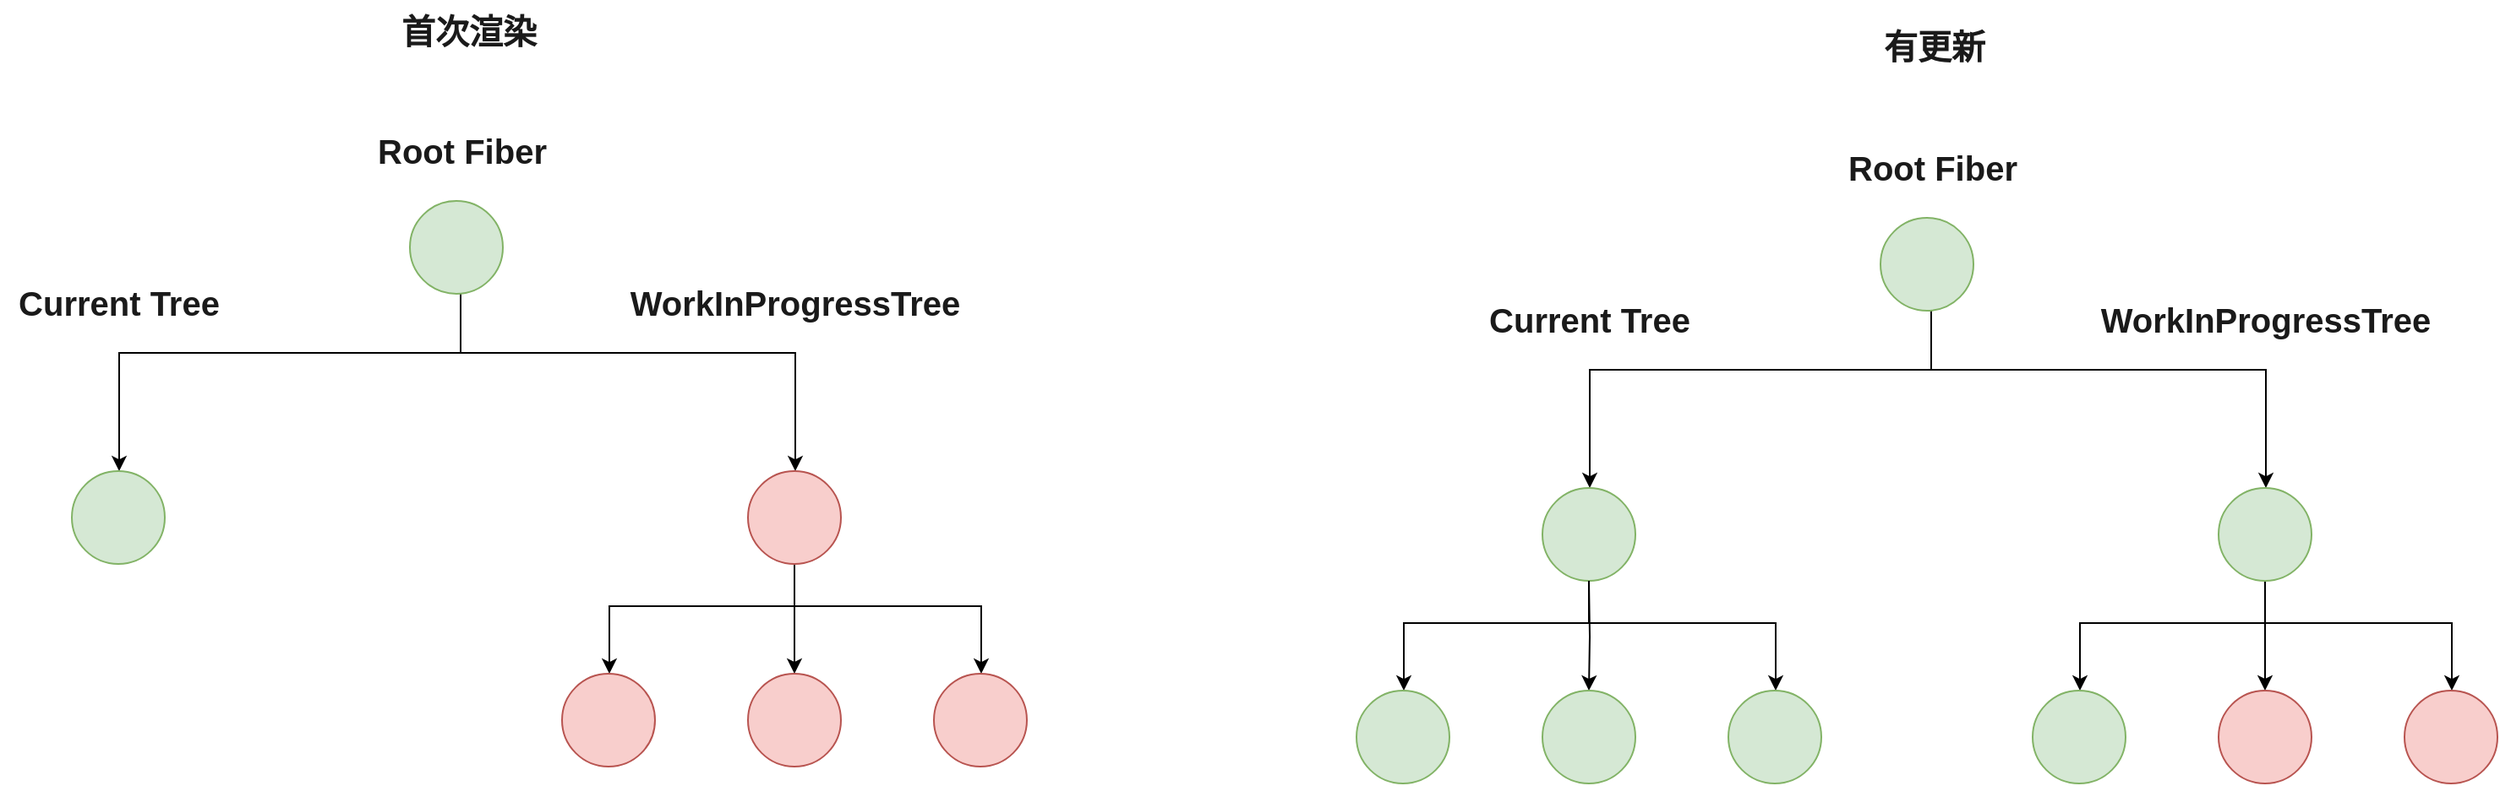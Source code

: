 <mxfile version="20.4.1" type="github">
  <diagram id="uXwy7UbzzSJ_gQlFxIED" name="第 1 页">
    <mxGraphModel dx="1422" dy="762" grid="0" gridSize="10" guides="1" tooltips="1" connect="1" arrows="1" fold="1" page="1" pageScale="1" pageWidth="1654" pageHeight="1169" math="0" shadow="0">
      <root>
        <mxCell id="0" />
        <mxCell id="1" parent="0" />
        <mxCell id="TLRT40l-uYxd2xCMNAhG-6" style="edgeStyle=orthogonalEdgeStyle;rounded=0;orthogonalLoop=1;jettySize=auto;html=1;fontColor=#5C5C5C;" edge="1" parent="1" source="TLRT40l-uYxd2xCMNAhG-3" target="TLRT40l-uYxd2xCMNAhG-4">
          <mxGeometry relative="1" as="geometry">
            <Array as="points">
              <mxPoint x="402.5" y="300" />
              <mxPoint x="200.5" y="300" />
            </Array>
          </mxGeometry>
        </mxCell>
        <mxCell id="TLRT40l-uYxd2xCMNAhG-7" style="edgeStyle=orthogonalEdgeStyle;rounded=0;orthogonalLoop=1;jettySize=auto;html=1;fontColor=#5C5C5C;" edge="1" parent="1" source="TLRT40l-uYxd2xCMNAhG-3" target="TLRT40l-uYxd2xCMNAhG-5">
          <mxGeometry relative="1" as="geometry">
            <Array as="points">
              <mxPoint x="402.5" y="300" />
              <mxPoint x="600.5" y="300" />
            </Array>
          </mxGeometry>
        </mxCell>
        <mxCell id="TLRT40l-uYxd2xCMNAhG-3" value="" style="ellipse;whiteSpace=wrap;html=1;aspect=fixed;fillColor=#d5e8d4;strokeColor=#82b366;" vertex="1" parent="1">
          <mxGeometry x="372.5" y="210" width="55" height="55" as="geometry" />
        </mxCell>
        <mxCell id="TLRT40l-uYxd2xCMNAhG-4" value="" style="ellipse;whiteSpace=wrap;html=1;aspect=fixed;fillColor=#d5e8d4;strokeColor=#82b366;" vertex="1" parent="1">
          <mxGeometry x="172.5" y="370" width="55" height="55" as="geometry" />
        </mxCell>
        <mxCell id="TLRT40l-uYxd2xCMNAhG-14" style="edgeStyle=orthogonalEdgeStyle;rounded=0;orthogonalLoop=1;jettySize=auto;html=1;fontSize=20;fontColor=#5C5C5C;" edge="1" parent="1" source="TLRT40l-uYxd2xCMNAhG-5" target="TLRT40l-uYxd2xCMNAhG-9">
          <mxGeometry relative="1" as="geometry">
            <Array as="points">
              <mxPoint x="600.5" y="450" />
              <mxPoint x="490.5" y="450" />
            </Array>
          </mxGeometry>
        </mxCell>
        <mxCell id="TLRT40l-uYxd2xCMNAhG-15" style="edgeStyle=orthogonalEdgeStyle;rounded=0;orthogonalLoop=1;jettySize=auto;html=1;fontSize=20;fontColor=#5C5C5C;" edge="1" parent="1" source="TLRT40l-uYxd2xCMNAhG-5" target="TLRT40l-uYxd2xCMNAhG-8">
          <mxGeometry relative="1" as="geometry" />
        </mxCell>
        <mxCell id="TLRT40l-uYxd2xCMNAhG-16" style="edgeStyle=orthogonalEdgeStyle;rounded=0;orthogonalLoop=1;jettySize=auto;html=1;fontSize=20;fontColor=#5C5C5C;" edge="1" parent="1" source="TLRT40l-uYxd2xCMNAhG-5" target="TLRT40l-uYxd2xCMNAhG-10">
          <mxGeometry relative="1" as="geometry">
            <Array as="points">
              <mxPoint x="600.5" y="450" />
              <mxPoint x="710.5" y="450" />
            </Array>
          </mxGeometry>
        </mxCell>
        <mxCell id="TLRT40l-uYxd2xCMNAhG-5" value="" style="ellipse;whiteSpace=wrap;html=1;aspect=fixed;fillColor=#f8cecc;strokeColor=#b85450;" vertex="1" parent="1">
          <mxGeometry x="572.5" y="370" width="55" height="55" as="geometry" />
        </mxCell>
        <mxCell id="TLRT40l-uYxd2xCMNAhG-8" value="" style="ellipse;whiteSpace=wrap;html=1;aspect=fixed;fillColor=#f8cecc;strokeColor=#b85450;" vertex="1" parent="1">
          <mxGeometry x="572.5" y="490" width="55" height="55" as="geometry" />
        </mxCell>
        <mxCell id="TLRT40l-uYxd2xCMNAhG-9" value="" style="ellipse;whiteSpace=wrap;html=1;aspect=fixed;fillColor=#f8cecc;strokeColor=#b85450;" vertex="1" parent="1">
          <mxGeometry x="462.5" y="490" width="55" height="55" as="geometry" />
        </mxCell>
        <mxCell id="TLRT40l-uYxd2xCMNAhG-10" value="" style="ellipse;whiteSpace=wrap;html=1;aspect=fixed;fillColor=#f8cecc;strokeColor=#b85450;" vertex="1" parent="1">
          <mxGeometry x="682.5" y="490" width="55" height="55" as="geometry" />
        </mxCell>
        <mxCell id="TLRT40l-uYxd2xCMNAhG-13" value="Root Fiber" style="text;html=1;resizable=0;autosize=1;align=center;verticalAlign=middle;points=[];fillColor=none;strokeColor=none;rounded=0;fontColor=#1A1A1A;fontSize=20;fontStyle=1" vertex="1" parent="1">
          <mxGeometry x="342.5" y="160" width="120" height="40" as="geometry" />
        </mxCell>
        <mxCell id="TLRT40l-uYxd2xCMNAhG-17" value="Current Tree" style="text;html=1;resizable=0;autosize=1;align=center;verticalAlign=middle;points=[];fillColor=none;strokeColor=none;rounded=0;fontColor=#1A1A1A;fontSize=20;fontStyle=1" vertex="1" parent="1">
          <mxGeometry x="130" y="250" width="140" height="40" as="geometry" />
        </mxCell>
        <mxCell id="TLRT40l-uYxd2xCMNAhG-18" value="WorkInProgressTree" style="text;html=1;resizable=0;autosize=1;align=center;verticalAlign=middle;points=[];fillColor=none;strokeColor=none;rounded=0;fontColor=#1A1A1A;fontSize=20;fontStyle=1" vertex="1" parent="1">
          <mxGeometry x="490" y="250" width="220" height="40" as="geometry" />
        </mxCell>
        <mxCell id="TLRT40l-uYxd2xCMNAhG-19" style="edgeStyle=orthogonalEdgeStyle;rounded=0;orthogonalLoop=1;jettySize=auto;html=1;fontColor=#5C5C5C;" edge="1" parent="1" source="TLRT40l-uYxd2xCMNAhG-21" target="TLRT40l-uYxd2xCMNAhG-22">
          <mxGeometry relative="1" as="geometry">
            <Array as="points">
              <mxPoint x="1272.5" y="310" />
              <mxPoint x="1070.5" y="310" />
            </Array>
          </mxGeometry>
        </mxCell>
        <mxCell id="TLRT40l-uYxd2xCMNAhG-20" style="edgeStyle=orthogonalEdgeStyle;rounded=0;orthogonalLoop=1;jettySize=auto;html=1;fontColor=#5C5C5C;" edge="1" parent="1" source="TLRT40l-uYxd2xCMNAhG-21" target="TLRT40l-uYxd2xCMNAhG-26">
          <mxGeometry relative="1" as="geometry">
            <Array as="points">
              <mxPoint x="1272.5" y="310" />
              <mxPoint x="1470.5" y="310" />
            </Array>
          </mxGeometry>
        </mxCell>
        <mxCell id="TLRT40l-uYxd2xCMNAhG-21" value="" style="ellipse;whiteSpace=wrap;html=1;aspect=fixed;fillColor=#d5e8d4;strokeColor=#82b366;" vertex="1" parent="1">
          <mxGeometry x="1242.5" y="220" width="55" height="55" as="geometry" />
        </mxCell>
        <mxCell id="TLRT40l-uYxd2xCMNAhG-22" value="" style="ellipse;whiteSpace=wrap;html=1;aspect=fixed;fillColor=#d5e8d4;strokeColor=#82b366;" vertex="1" parent="1">
          <mxGeometry x="1042.5" y="380" width="55" height="55" as="geometry" />
        </mxCell>
        <mxCell id="TLRT40l-uYxd2xCMNAhG-23" style="edgeStyle=orthogonalEdgeStyle;rounded=0;orthogonalLoop=1;jettySize=auto;html=1;fontSize=20;fontColor=#5C5C5C;" edge="1" parent="1" source="TLRT40l-uYxd2xCMNAhG-26" target="TLRT40l-uYxd2xCMNAhG-28">
          <mxGeometry relative="1" as="geometry">
            <Array as="points">
              <mxPoint x="1470.5" y="460" />
              <mxPoint x="1360.5" y="460" />
            </Array>
          </mxGeometry>
        </mxCell>
        <mxCell id="TLRT40l-uYxd2xCMNAhG-24" style="edgeStyle=orthogonalEdgeStyle;rounded=0;orthogonalLoop=1;jettySize=auto;html=1;fontSize=20;fontColor=#5C5C5C;" edge="1" parent="1" source="TLRT40l-uYxd2xCMNAhG-26" target="TLRT40l-uYxd2xCMNAhG-27">
          <mxGeometry relative="1" as="geometry" />
        </mxCell>
        <mxCell id="TLRT40l-uYxd2xCMNAhG-25" style="edgeStyle=orthogonalEdgeStyle;rounded=0;orthogonalLoop=1;jettySize=auto;html=1;fontSize=20;fontColor=#5C5C5C;" edge="1" parent="1" source="TLRT40l-uYxd2xCMNAhG-26" target="TLRT40l-uYxd2xCMNAhG-29">
          <mxGeometry relative="1" as="geometry">
            <Array as="points">
              <mxPoint x="1470.5" y="460" />
              <mxPoint x="1580.5" y="460" />
            </Array>
          </mxGeometry>
        </mxCell>
        <mxCell id="TLRT40l-uYxd2xCMNAhG-26" value="" style="ellipse;whiteSpace=wrap;html=1;aspect=fixed;fillColor=#d5e8d4;strokeColor=#82b366;" vertex="1" parent="1">
          <mxGeometry x="1442.5" y="380" width="55" height="55" as="geometry" />
        </mxCell>
        <mxCell id="TLRT40l-uYxd2xCMNAhG-27" value="" style="ellipse;whiteSpace=wrap;html=1;aspect=fixed;fillColor=#f8cecc;strokeColor=#b85450;" vertex="1" parent="1">
          <mxGeometry x="1442.5" y="500" width="55" height="55" as="geometry" />
        </mxCell>
        <mxCell id="TLRT40l-uYxd2xCMNAhG-28" value="" style="ellipse;whiteSpace=wrap;html=1;aspect=fixed;fillColor=#d5e8d4;strokeColor=#82b366;" vertex="1" parent="1">
          <mxGeometry x="1332.5" y="500" width="55" height="55" as="geometry" />
        </mxCell>
        <mxCell id="TLRT40l-uYxd2xCMNAhG-29" value="" style="ellipse;whiteSpace=wrap;html=1;aspect=fixed;fillColor=#f8cecc;strokeColor=#b85450;" vertex="1" parent="1">
          <mxGeometry x="1552.5" y="500" width="55" height="55" as="geometry" />
        </mxCell>
        <mxCell id="TLRT40l-uYxd2xCMNAhG-30" value="Root Fiber" style="text;html=1;resizable=0;autosize=1;align=center;verticalAlign=middle;points=[];fillColor=none;strokeColor=none;rounded=0;fontColor=#1A1A1A;fontSize=20;fontStyle=1" vertex="1" parent="1">
          <mxGeometry x="1212.5" y="170" width="120" height="40" as="geometry" />
        </mxCell>
        <mxCell id="TLRT40l-uYxd2xCMNAhG-31" value="Current Tree" style="text;html=1;resizable=0;autosize=1;align=center;verticalAlign=middle;points=[];fillColor=none;strokeColor=none;rounded=0;fontColor=#1A1A1A;fontSize=20;fontStyle=1" vertex="1" parent="1">
          <mxGeometry x="1000" y="260" width="140" height="40" as="geometry" />
        </mxCell>
        <mxCell id="TLRT40l-uYxd2xCMNAhG-32" value="WorkInProgressTree" style="text;html=1;resizable=0;autosize=1;align=center;verticalAlign=middle;points=[];fillColor=none;strokeColor=none;rounded=0;fontColor=#1A1A1A;fontSize=20;fontStyle=1" vertex="1" parent="1">
          <mxGeometry x="1360" y="260" width="220" height="40" as="geometry" />
        </mxCell>
        <mxCell id="TLRT40l-uYxd2xCMNAhG-33" style="edgeStyle=orthogonalEdgeStyle;rounded=0;orthogonalLoop=1;jettySize=auto;html=1;fontSize=20;fontColor=#5C5C5C;" edge="1" parent="1" target="TLRT40l-uYxd2xCMNAhG-37">
          <mxGeometry relative="1" as="geometry">
            <Array as="points">
              <mxPoint x="1070.5" y="460" />
              <mxPoint x="960.5" y="460" />
            </Array>
            <mxPoint x="1070" y="435" as="sourcePoint" />
          </mxGeometry>
        </mxCell>
        <mxCell id="TLRT40l-uYxd2xCMNAhG-34" style="edgeStyle=orthogonalEdgeStyle;rounded=0;orthogonalLoop=1;jettySize=auto;html=1;fontSize=20;fontColor=#5C5C5C;" edge="1" parent="1" target="TLRT40l-uYxd2xCMNAhG-36">
          <mxGeometry relative="1" as="geometry">
            <mxPoint x="1070" y="435" as="sourcePoint" />
          </mxGeometry>
        </mxCell>
        <mxCell id="TLRT40l-uYxd2xCMNAhG-35" style="edgeStyle=orthogonalEdgeStyle;rounded=0;orthogonalLoop=1;jettySize=auto;html=1;fontSize=20;fontColor=#5C5C5C;" edge="1" parent="1" target="TLRT40l-uYxd2xCMNAhG-38">
          <mxGeometry relative="1" as="geometry">
            <Array as="points">
              <mxPoint x="1070.5" y="460" />
              <mxPoint x="1180.5" y="460" />
            </Array>
            <mxPoint x="1070" y="435" as="sourcePoint" />
          </mxGeometry>
        </mxCell>
        <mxCell id="TLRT40l-uYxd2xCMNAhG-36" value="" style="ellipse;whiteSpace=wrap;html=1;aspect=fixed;fillColor=#d5e8d4;strokeColor=#82b366;" vertex="1" parent="1">
          <mxGeometry x="1042.5" y="500" width="55" height="55" as="geometry" />
        </mxCell>
        <mxCell id="TLRT40l-uYxd2xCMNAhG-37" value="" style="ellipse;whiteSpace=wrap;html=1;aspect=fixed;fillColor=#d5e8d4;strokeColor=#82b366;" vertex="1" parent="1">
          <mxGeometry x="932.5" y="500" width="55" height="55" as="geometry" />
        </mxCell>
        <mxCell id="TLRT40l-uYxd2xCMNAhG-38" value="" style="ellipse;whiteSpace=wrap;html=1;aspect=fixed;fillColor=#d5e8d4;strokeColor=#82b366;" vertex="1" parent="1">
          <mxGeometry x="1152.5" y="500" width="55" height="55" as="geometry" />
        </mxCell>
        <mxCell id="TLRT40l-uYxd2xCMNAhG-39" value="首次渲染" style="text;html=1;resizable=0;autosize=1;align=center;verticalAlign=middle;points=[];fillColor=none;strokeColor=none;rounded=0;fontColor=#1A1A1A;fontSize=20;fontStyle=1" vertex="1" parent="1">
          <mxGeometry x="358" y="91" width="98" height="36" as="geometry" />
        </mxCell>
        <mxCell id="TLRT40l-uYxd2xCMNAhG-40" value="有更新" style="text;html=1;resizable=0;autosize=1;align=center;verticalAlign=middle;points=[];fillColor=none;strokeColor=none;rounded=0;fontColor=#1A1A1A;fontSize=20;fontStyle=1" vertex="1" parent="1">
          <mxGeometry x="1235" y="100" width="78" height="36" as="geometry" />
        </mxCell>
      </root>
    </mxGraphModel>
  </diagram>
</mxfile>
